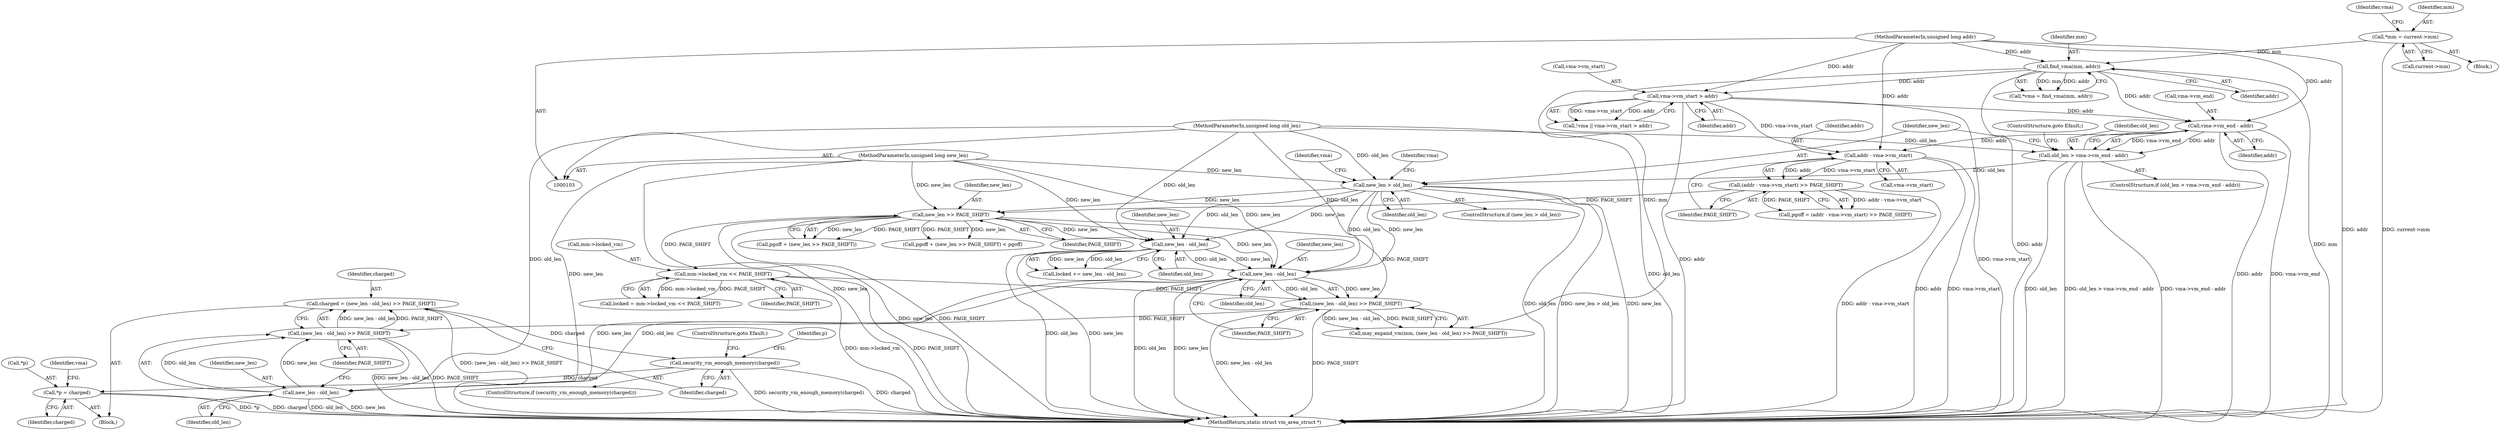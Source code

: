 digraph "0_linux_982134ba62618c2d69fbbbd166d0a11ee3b7e3d8@pointer" {
"1000245" [label="(Call,*p = charged)"];
"1000242" [label="(Call,security_vm_enough_memory(charged))"];
"1000234" [label="(Call,charged = (new_len - old_len) >> PAGE_SHIFT)"];
"1000236" [label="(Call,(new_len - old_len) >> PAGE_SHIFT)"];
"1000237" [label="(Call,new_len - old_len)"];
"1000221" [label="(Call,new_len - old_len)"];
"1000177" [label="(Call,new_len >> PAGE_SHIFT)"];
"1000145" [label="(Call,new_len > old_len)"];
"1000106" [label="(MethodParameterIn,unsigned long new_len)"];
"1000136" [label="(Call,old_len > vma->vm_end - addr)"];
"1000105" [label="(MethodParameterIn,unsigned long old_len)"];
"1000138" [label="(Call,vma->vm_end - addr)"];
"1000125" [label="(Call,vma->vm_start > addr)"];
"1000118" [label="(Call,find_vma(mm, addr))"];
"1000110" [label="(Call,*mm = current->mm)"];
"1000104" [label="(MethodParameterIn,unsigned long addr)"];
"1000161" [label="(Call,(addr - vma->vm_start) >> PAGE_SHIFT)"];
"1000162" [label="(Call,addr - vma->vm_start)"];
"1000204" [label="(Call,new_len - old_len)"];
"1000220" [label="(Call,(new_len - old_len) >> PAGE_SHIFT)"];
"1000193" [label="(Call,mm->locked_vm << PAGE_SHIFT)"];
"1000246" [label="(Call,*p)"];
"1000244" [label="(ControlStructure,goto Efault;)"];
"1000175" [label="(Call,pgoff + (new_len >> PAGE_SHIFT))"];
"1000162" [label="(Call,addr - vma->vm_start)"];
"1000142" [label="(Identifier,addr)"];
"1000138" [label="(Call,vma->vm_end - addr)"];
"1000237" [label="(Call,new_len - old_len)"];
"1000105" [label="(MethodParameterIn,unsigned long old_len)"];
"1000119" [label="(Identifier,mm)"];
"1000117" [label="(Identifier,vma)"];
"1000153" [label="(Identifier,vma)"];
"1000110" [label="(Call,*mm = current->mm)"];
"1000235" [label="(Identifier,charged)"];
"1000242" [label="(Call,security_vm_enough_memory(charged))"];
"1000108" [label="(Block,)"];
"1000163" [label="(Identifier,addr)"];
"1000118" [label="(Call,find_vma(mm, addr))"];
"1000136" [label="(Call,old_len > vma->vm_end - addr)"];
"1000161" [label="(Call,(addr - vma->vm_start) >> PAGE_SHIFT)"];
"1000135" [label="(ControlStructure,if (old_len > vma->vm_end - addr))"];
"1000129" [label="(Identifier,addr)"];
"1000177" [label="(Call,new_len >> PAGE_SHIFT)"];
"1000223" [label="(Identifier,old_len)"];
"1000206" [label="(Identifier,old_len)"];
"1000164" [label="(Call,vma->vm_start)"];
"1000239" [label="(Identifier,old_len)"];
"1000147" [label="(Identifier,old_len)"];
"1000232" [label="(Block,)"];
"1000174" [label="(Call,pgoff + (new_len >> PAGE_SHIFT) < pgoff)"];
"1000111" [label="(Identifier,mm)"];
"1000106" [label="(MethodParameterIn,unsigned long new_len)"];
"1000240" [label="(Identifier,PAGE_SHIFT)"];
"1000185" [label="(Identifier,vma)"];
"1000222" [label="(Identifier,new_len)"];
"1000112" [label="(Call,current->mm)"];
"1000221" [label="(Call,new_len - old_len)"];
"1000202" [label="(Call,locked += new_len - old_len)"];
"1000197" [label="(Identifier,PAGE_SHIFT)"];
"1000145" [label="(Call,new_len > old_len)"];
"1000220" [label="(Call,(new_len - old_len) >> PAGE_SHIFT)"];
"1000104" [label="(MethodParameterIn,unsigned long addr)"];
"1000193" [label="(Call,mm->locked_vm << PAGE_SHIFT)"];
"1000271" [label="(MethodReturn,static struct vm_area_struct *)"];
"1000122" [label="(Call,!vma || vma->vm_start > addr)"];
"1000238" [label="(Identifier,new_len)"];
"1000126" [label="(Call,vma->vm_start)"];
"1000178" [label="(Identifier,new_len)"];
"1000125" [label="(Call,vma->vm_start > addr)"];
"1000241" [label="(ControlStructure,if (security_vm_enough_memory(charged)))"];
"1000116" [label="(Call,*vma = find_vma(mm, addr))"];
"1000139" [label="(Call,vma->vm_end)"];
"1000120" [label="(Identifier,addr)"];
"1000167" [label="(Identifier,PAGE_SHIFT)"];
"1000248" [label="(Identifier,charged)"];
"1000204" [label="(Call,new_len - old_len)"];
"1000236" [label="(Call,(new_len - old_len) >> PAGE_SHIFT)"];
"1000247" [label="(Identifier,p)"];
"1000234" [label="(Call,charged = (new_len - old_len) >> PAGE_SHIFT)"];
"1000137" [label="(Identifier,old_len)"];
"1000191" [label="(Call,locked = mm->locked_vm << PAGE_SHIFT)"];
"1000224" [label="(Identifier,PAGE_SHIFT)"];
"1000146" [label="(Identifier,new_len)"];
"1000159" [label="(Call,pgoff = (addr - vma->vm_start) >> PAGE_SHIFT)"];
"1000250" [label="(Identifier,vma)"];
"1000245" [label="(Call,*p = charged)"];
"1000243" [label="(Identifier,charged)"];
"1000143" [label="(ControlStructure,goto Efault;)"];
"1000218" [label="(Call,may_expand_vm(mm, (new_len - old_len) >> PAGE_SHIFT))"];
"1000194" [label="(Call,mm->locked_vm)"];
"1000179" [label="(Identifier,PAGE_SHIFT)"];
"1000205" [label="(Identifier,new_len)"];
"1000144" [label="(ControlStructure,if (new_len > old_len))"];
"1000245" -> "1000232"  [label="AST: "];
"1000245" -> "1000248"  [label="CFG: "];
"1000246" -> "1000245"  [label="AST: "];
"1000248" -> "1000245"  [label="AST: "];
"1000250" -> "1000245"  [label="CFG: "];
"1000245" -> "1000271"  [label="DDG: charged"];
"1000245" -> "1000271"  [label="DDG: *p"];
"1000242" -> "1000245"  [label="DDG: charged"];
"1000242" -> "1000241"  [label="AST: "];
"1000242" -> "1000243"  [label="CFG: "];
"1000243" -> "1000242"  [label="AST: "];
"1000244" -> "1000242"  [label="CFG: "];
"1000247" -> "1000242"  [label="CFG: "];
"1000242" -> "1000271"  [label="DDG: security_vm_enough_memory(charged)"];
"1000242" -> "1000271"  [label="DDG: charged"];
"1000234" -> "1000242"  [label="DDG: charged"];
"1000234" -> "1000232"  [label="AST: "];
"1000234" -> "1000236"  [label="CFG: "];
"1000235" -> "1000234"  [label="AST: "];
"1000236" -> "1000234"  [label="AST: "];
"1000243" -> "1000234"  [label="CFG: "];
"1000234" -> "1000271"  [label="DDG: (new_len - old_len) >> PAGE_SHIFT"];
"1000236" -> "1000234"  [label="DDG: new_len - old_len"];
"1000236" -> "1000234"  [label="DDG: PAGE_SHIFT"];
"1000236" -> "1000240"  [label="CFG: "];
"1000237" -> "1000236"  [label="AST: "];
"1000240" -> "1000236"  [label="AST: "];
"1000236" -> "1000271"  [label="DDG: new_len - old_len"];
"1000236" -> "1000271"  [label="DDG: PAGE_SHIFT"];
"1000237" -> "1000236"  [label="DDG: new_len"];
"1000237" -> "1000236"  [label="DDG: old_len"];
"1000220" -> "1000236"  [label="DDG: PAGE_SHIFT"];
"1000237" -> "1000239"  [label="CFG: "];
"1000238" -> "1000237"  [label="AST: "];
"1000239" -> "1000237"  [label="AST: "];
"1000240" -> "1000237"  [label="CFG: "];
"1000237" -> "1000271"  [label="DDG: old_len"];
"1000237" -> "1000271"  [label="DDG: new_len"];
"1000221" -> "1000237"  [label="DDG: new_len"];
"1000221" -> "1000237"  [label="DDG: old_len"];
"1000106" -> "1000237"  [label="DDG: new_len"];
"1000105" -> "1000237"  [label="DDG: old_len"];
"1000221" -> "1000220"  [label="AST: "];
"1000221" -> "1000223"  [label="CFG: "];
"1000222" -> "1000221"  [label="AST: "];
"1000223" -> "1000221"  [label="AST: "];
"1000224" -> "1000221"  [label="CFG: "];
"1000221" -> "1000271"  [label="DDG: old_len"];
"1000221" -> "1000271"  [label="DDG: new_len"];
"1000221" -> "1000220"  [label="DDG: new_len"];
"1000221" -> "1000220"  [label="DDG: old_len"];
"1000177" -> "1000221"  [label="DDG: new_len"];
"1000204" -> "1000221"  [label="DDG: new_len"];
"1000204" -> "1000221"  [label="DDG: old_len"];
"1000145" -> "1000221"  [label="DDG: new_len"];
"1000145" -> "1000221"  [label="DDG: old_len"];
"1000106" -> "1000221"  [label="DDG: new_len"];
"1000105" -> "1000221"  [label="DDG: old_len"];
"1000177" -> "1000175"  [label="AST: "];
"1000177" -> "1000179"  [label="CFG: "];
"1000178" -> "1000177"  [label="AST: "];
"1000179" -> "1000177"  [label="AST: "];
"1000175" -> "1000177"  [label="CFG: "];
"1000177" -> "1000271"  [label="DDG: new_len"];
"1000177" -> "1000271"  [label="DDG: PAGE_SHIFT"];
"1000177" -> "1000174"  [label="DDG: new_len"];
"1000177" -> "1000174"  [label="DDG: PAGE_SHIFT"];
"1000177" -> "1000175"  [label="DDG: new_len"];
"1000177" -> "1000175"  [label="DDG: PAGE_SHIFT"];
"1000145" -> "1000177"  [label="DDG: new_len"];
"1000106" -> "1000177"  [label="DDG: new_len"];
"1000161" -> "1000177"  [label="DDG: PAGE_SHIFT"];
"1000177" -> "1000193"  [label="DDG: PAGE_SHIFT"];
"1000177" -> "1000204"  [label="DDG: new_len"];
"1000177" -> "1000220"  [label="DDG: PAGE_SHIFT"];
"1000145" -> "1000144"  [label="AST: "];
"1000145" -> "1000147"  [label="CFG: "];
"1000146" -> "1000145"  [label="AST: "];
"1000147" -> "1000145"  [label="AST: "];
"1000153" -> "1000145"  [label="CFG: "];
"1000185" -> "1000145"  [label="CFG: "];
"1000145" -> "1000271"  [label="DDG: new_len > old_len"];
"1000145" -> "1000271"  [label="DDG: new_len"];
"1000145" -> "1000271"  [label="DDG: old_len"];
"1000106" -> "1000145"  [label="DDG: new_len"];
"1000136" -> "1000145"  [label="DDG: old_len"];
"1000105" -> "1000145"  [label="DDG: old_len"];
"1000145" -> "1000204"  [label="DDG: new_len"];
"1000145" -> "1000204"  [label="DDG: old_len"];
"1000106" -> "1000103"  [label="AST: "];
"1000106" -> "1000271"  [label="DDG: new_len"];
"1000106" -> "1000204"  [label="DDG: new_len"];
"1000136" -> "1000135"  [label="AST: "];
"1000136" -> "1000138"  [label="CFG: "];
"1000137" -> "1000136"  [label="AST: "];
"1000138" -> "1000136"  [label="AST: "];
"1000143" -> "1000136"  [label="CFG: "];
"1000146" -> "1000136"  [label="CFG: "];
"1000136" -> "1000271"  [label="DDG: old_len > vma->vm_end - addr"];
"1000136" -> "1000271"  [label="DDG: vma->vm_end - addr"];
"1000136" -> "1000271"  [label="DDG: old_len"];
"1000105" -> "1000136"  [label="DDG: old_len"];
"1000138" -> "1000136"  [label="DDG: vma->vm_end"];
"1000138" -> "1000136"  [label="DDG: addr"];
"1000105" -> "1000103"  [label="AST: "];
"1000105" -> "1000271"  [label="DDG: old_len"];
"1000105" -> "1000204"  [label="DDG: old_len"];
"1000138" -> "1000142"  [label="CFG: "];
"1000139" -> "1000138"  [label="AST: "];
"1000142" -> "1000138"  [label="AST: "];
"1000138" -> "1000271"  [label="DDG: addr"];
"1000138" -> "1000271"  [label="DDG: vma->vm_end"];
"1000125" -> "1000138"  [label="DDG: addr"];
"1000118" -> "1000138"  [label="DDG: addr"];
"1000104" -> "1000138"  [label="DDG: addr"];
"1000138" -> "1000162"  [label="DDG: addr"];
"1000125" -> "1000122"  [label="AST: "];
"1000125" -> "1000129"  [label="CFG: "];
"1000126" -> "1000125"  [label="AST: "];
"1000129" -> "1000125"  [label="AST: "];
"1000122" -> "1000125"  [label="CFG: "];
"1000125" -> "1000271"  [label="DDG: vma->vm_start"];
"1000125" -> "1000271"  [label="DDG: addr"];
"1000125" -> "1000122"  [label="DDG: vma->vm_start"];
"1000125" -> "1000122"  [label="DDG: addr"];
"1000118" -> "1000125"  [label="DDG: addr"];
"1000104" -> "1000125"  [label="DDG: addr"];
"1000125" -> "1000162"  [label="DDG: vma->vm_start"];
"1000118" -> "1000116"  [label="AST: "];
"1000118" -> "1000120"  [label="CFG: "];
"1000119" -> "1000118"  [label="AST: "];
"1000120" -> "1000118"  [label="AST: "];
"1000116" -> "1000118"  [label="CFG: "];
"1000118" -> "1000271"  [label="DDG: addr"];
"1000118" -> "1000271"  [label="DDG: mm"];
"1000118" -> "1000116"  [label="DDG: mm"];
"1000118" -> "1000116"  [label="DDG: addr"];
"1000110" -> "1000118"  [label="DDG: mm"];
"1000104" -> "1000118"  [label="DDG: addr"];
"1000118" -> "1000218"  [label="DDG: mm"];
"1000110" -> "1000108"  [label="AST: "];
"1000110" -> "1000112"  [label="CFG: "];
"1000111" -> "1000110"  [label="AST: "];
"1000112" -> "1000110"  [label="AST: "];
"1000117" -> "1000110"  [label="CFG: "];
"1000110" -> "1000271"  [label="DDG: current->mm"];
"1000104" -> "1000103"  [label="AST: "];
"1000104" -> "1000271"  [label="DDG: addr"];
"1000104" -> "1000162"  [label="DDG: addr"];
"1000161" -> "1000159"  [label="AST: "];
"1000161" -> "1000167"  [label="CFG: "];
"1000162" -> "1000161"  [label="AST: "];
"1000167" -> "1000161"  [label="AST: "];
"1000159" -> "1000161"  [label="CFG: "];
"1000161" -> "1000271"  [label="DDG: addr - vma->vm_start"];
"1000161" -> "1000159"  [label="DDG: addr - vma->vm_start"];
"1000161" -> "1000159"  [label="DDG: PAGE_SHIFT"];
"1000162" -> "1000161"  [label="DDG: addr"];
"1000162" -> "1000161"  [label="DDG: vma->vm_start"];
"1000162" -> "1000164"  [label="CFG: "];
"1000163" -> "1000162"  [label="AST: "];
"1000164" -> "1000162"  [label="AST: "];
"1000167" -> "1000162"  [label="CFG: "];
"1000162" -> "1000271"  [label="DDG: vma->vm_start"];
"1000162" -> "1000271"  [label="DDG: addr"];
"1000204" -> "1000202"  [label="AST: "];
"1000204" -> "1000206"  [label="CFG: "];
"1000205" -> "1000204"  [label="AST: "];
"1000206" -> "1000204"  [label="AST: "];
"1000202" -> "1000204"  [label="CFG: "];
"1000204" -> "1000271"  [label="DDG: old_len"];
"1000204" -> "1000271"  [label="DDG: new_len"];
"1000204" -> "1000202"  [label="DDG: new_len"];
"1000204" -> "1000202"  [label="DDG: old_len"];
"1000220" -> "1000218"  [label="AST: "];
"1000220" -> "1000224"  [label="CFG: "];
"1000224" -> "1000220"  [label="AST: "];
"1000218" -> "1000220"  [label="CFG: "];
"1000220" -> "1000271"  [label="DDG: new_len - old_len"];
"1000220" -> "1000271"  [label="DDG: PAGE_SHIFT"];
"1000220" -> "1000218"  [label="DDG: new_len - old_len"];
"1000220" -> "1000218"  [label="DDG: PAGE_SHIFT"];
"1000193" -> "1000220"  [label="DDG: PAGE_SHIFT"];
"1000193" -> "1000191"  [label="AST: "];
"1000193" -> "1000197"  [label="CFG: "];
"1000194" -> "1000193"  [label="AST: "];
"1000197" -> "1000193"  [label="AST: "];
"1000191" -> "1000193"  [label="CFG: "];
"1000193" -> "1000271"  [label="DDG: PAGE_SHIFT"];
"1000193" -> "1000271"  [label="DDG: mm->locked_vm"];
"1000193" -> "1000191"  [label="DDG: mm->locked_vm"];
"1000193" -> "1000191"  [label="DDG: PAGE_SHIFT"];
}
